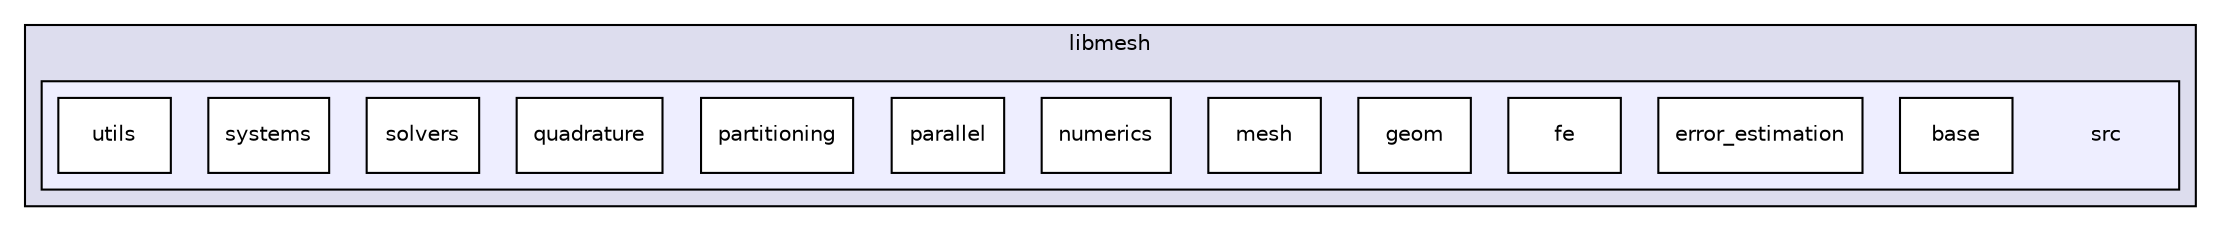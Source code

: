 digraph "/home/lwz/libmesh/src" {
  compound=true
  node [ fontsize="10", fontname="Helvetica"];
  edge [ labelfontsize="10", labelfontname="Helvetica"];
  subgraph clusterdir_8cd6e838402b13ab6ef6597d22f852f8 {
    graph [ bgcolor="#ddddee", pencolor="black", label="libmesh" fontname="Helvetica", fontsize="10", URL="dir_8cd6e838402b13ab6ef6597d22f852f8.html"]
  subgraph clusterdir_b67bea1992da7c14177dd4764c9b03c0 {
    graph [ bgcolor="#eeeeff", pencolor="black", label="" URL="dir_b67bea1992da7c14177dd4764c9b03c0.html"];
    dir_b67bea1992da7c14177dd4764c9b03c0 [shape=plaintext label="src"];
    dir_2db4e969cdbcc7cd24cb62de5c75c5e0 [shape=box label="base" color="black" fillcolor="white" style="filled" URL="dir_2db4e969cdbcc7cd24cb62de5c75c5e0.html"];
    dir_0e5d2c2572ae1d4f84a70e5402259140 [shape=box label="error_estimation" color="black" fillcolor="white" style="filled" URL="dir_0e5d2c2572ae1d4f84a70e5402259140.html"];
    dir_81a08f4cbe9eae1effb9c4a152dc4fa6 [shape=box label="fe" color="black" fillcolor="white" style="filled" URL="dir_81a08f4cbe9eae1effb9c4a152dc4fa6.html"];
    dir_d08317cd9da39a86b99740d3b7b63927 [shape=box label="geom" color="black" fillcolor="white" style="filled" URL="dir_d08317cd9da39a86b99740d3b7b63927.html"];
    dir_ea5f1abaf92f7f47a5e7be75e4c0e6b5 [shape=box label="mesh" color="black" fillcolor="white" style="filled" URL="dir_ea5f1abaf92f7f47a5e7be75e4c0e6b5.html"];
    dir_f9975977ce271819849de43d89795655 [shape=box label="numerics" color="black" fillcolor="white" style="filled" URL="dir_f9975977ce271819849de43d89795655.html"];
    dir_fbfaffe73f2c6284e33a5381beeb793d [shape=box label="parallel" color="black" fillcolor="white" style="filled" URL="dir_fbfaffe73f2c6284e33a5381beeb793d.html"];
    dir_6399c56f21f13cd25a059e343a1aef4c [shape=box label="partitioning" color="black" fillcolor="white" style="filled" URL="dir_6399c56f21f13cd25a059e343a1aef4c.html"];
    dir_aff67d88fc7ea4e1ff72cfa85084a233 [shape=box label="quadrature" color="black" fillcolor="white" style="filled" URL="dir_aff67d88fc7ea4e1ff72cfa85084a233.html"];
    dir_361396e29cc252330d234b7ce0bc64a8 [shape=box label="solvers" color="black" fillcolor="white" style="filled" URL="dir_361396e29cc252330d234b7ce0bc64a8.html"];
    dir_2e6bace0902b265ead1acaf9e32c7352 [shape=box label="systems" color="black" fillcolor="white" style="filled" URL="dir_2e6bace0902b265ead1acaf9e32c7352.html"];
    dir_6c0ca45eb2c1f3d268151e81241ae7ef [shape=box label="utils" color="black" fillcolor="white" style="filled" URL="dir_6c0ca45eb2c1f3d268151e81241ae7ef.html"];
  }
  }
}

